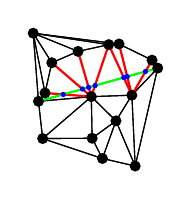 \begin{tikzpicture}
    \draw (0.307,0.778) -- (-0.783,0.915);
    \draw (-0.783,0.915) -- (0.307,0.778);
    \draw (-0.783,0.915) -- (-0.213,0.684);
    \draw (-0.663,-0.423) -- (-0.716,0.05);
    \draw (-0.633,0.156) -- (-0.783,0.915);
    \draw (-0.663,-0.423) -- (-0.035,-0.419);
    \draw (0.307,0.778) -- (0.176,0.77);
    \draw (0.512,-0.772) -- (0.096,-0.676);
    \draw (-0.633,0.156) -- (-0.547,0.54);
    \draw (-0.633,0.156) -- (-0.716,0.05);
    \draw (0.512,-0.772) -- (0.47,0.128);
    \draw (0.176,0.77) -- (0.307,0.778);
    \draw (0.176,0.77) -- (-0.213,0.684);
    \draw (0.096,-0.676) -- (0.512,-0.772);
    \draw (0.512,-0.772) -- (0.268,-0.198);
    \draw (0.096,-0.676) -- (-0.663,-0.423);
    \draw (-0.045,0.109) -- (-0.663,-0.423);
    \draw (-0.547,0.54) -- (-0.633,0.156);
    \draw (0.798,0.472) -- (0.512,-0.772);
    \draw (0.268,-0.198) -- (-0.045,0.109);
    \draw (0.726,0.573) -- (0.798,0.472);
    \draw (0.268,-0.198) -- (0.512,-0.772);
    \draw (-0.663,-0.423) -- (0.096,-0.676);
    \draw (-0.783,0.915) -- (-0.633,0.156);
    \draw (0.47,0.128) -- (0.268,-0.198);
    \draw (0.307,0.778) -- (0.726,0.573);
    \draw (0.512,-0.772) -- (0.798,0.472);
    \draw (-0.213,0.684) -- (-0.783,0.915);
    \draw (-0.213,0.684) -- (0.176,0.77);
    \draw (0.096,-0.676) -- (-0.035,-0.419);
    \draw (-0.045,0.109) -- (-0.716,0.05);
    \draw (-0.547,0.54) -- (-0.783,0.915);
    \draw (-0.213,0.684) -- (-0.547,0.54);
    \draw (-0.045,0.109) -- (-0.035,-0.419);
    \draw (-0.716,0.05) -- (0.798,0.472);
    \draw (-0.716,0.05) -- (-0.633,0.156);
    \draw (-0.716,0.05) -- (-0.045,0.109);
    \draw (0.798,0.472) -- (-0.716,0.05);
    \draw (-0.035,-0.419) -- (0.096,-0.676);
    \draw (-0.716,0.05) -- (-0.663,-0.423);
    \draw (0.268,-0.198) -- (-0.035,-0.419);
    \draw (0.726,0.573) -- (0.307,0.778);
    \draw (0.47,0.128) -- (0.798,0.472);
    \draw (-0.035,-0.419) -- (0.268,-0.198);
    \draw (0.47,0.128) -- (-0.045,0.109);
    \draw (-0.783,0.915) -- (-0.716,0.05);
    \draw (0.47,0.128) -- (0.512,-0.772);
    \draw (-0.663,-0.423) -- (-0.045,0.109);
    \draw (-0.783,0.915) -- (0.176,0.77);
    \draw (-0.783,0.915) -- (-0.547,0.54);
    \draw (0.176,0.77) -- (-0.783,0.915);
    \draw (-0.716,0.05) -- (-0.783,0.915);
    \draw (-0.035,-0.419) -- (-0.045,0.109);
    \draw (-0.045,0.109) -- (0.47,0.128);
    \draw (-0.547,0.54) -- (-0.213,0.684);
    \draw (0.268,-0.198) -- (0.096,-0.676);
    \draw (-0.045,0.109) -- (0.268,-0.198);
    \draw (0.798,0.472) -- (0.47,0.128);
    \draw (0.096,-0.676) -- (0.268,-0.198);
    \draw (0.798,0.472) -- (0.726,0.573);
    \draw (0.268,-0.198) -- (0.47,0.128);
    \draw (-0.035,-0.419) -- (-0.663,-0.423);
    \draw[red, thick] (0.726,0.573) -- (0.47,0.128);
    \draw[red, thick] (-0.213,0.684) -- (-0.045,0.109);
    \draw[red, thick] (0.176,0.77) -- (0.47,0.128);
    \draw[red, thick] (0.307,0.778) -- (0.47,0.128);
    \draw[red, thick] (0.176,0.77) -- (-0.045,0.109);
    \draw[red, thick] (-0.045,0.109) -- (-0.547,0.54);
    \draw[red, thick] (-0.633,0.156) -- (-0.045,0.109);
    \draw[green, thick] (-0.716,0.05) -- (0.798,0.472);
    \draw[blue,fill=blue] (0.643, 0.429) circle(0.75pt);
    \draw[blue,fill=blue] (-0.079, 0.227) circle(0.75pt);
    \draw[blue,fill=blue] (0.367, 0.352) circle(0.75pt);
    \draw[blue,fill=blue] (0.411, 0.364) circle(0.75pt);
    \draw[blue,fill=blue] (0.003, 0.25) circle(0.75pt);
    \draw[blue,fill=blue] (-0.157, 0.206) circle(0.75pt);
    \draw[blue,fill=blue] (-0.402, 0.137) circle(0.75pt);
    \fill (0.096, -0.676) circle(2pt);
    \fill (-0.716, 0.05) circle(2pt);
    \fill (0.798, 0.472) circle(2pt);
    \fill (0.307, 0.778) circle(2pt);
    \fill (-0.783, 0.915) circle(2pt);
    \fill (-0.633, 0.156) circle(2pt);
    \fill (0.726, 0.573) circle(2pt);
    \fill (-0.035, -0.419) circle(2pt);
    \fill (0.512, -0.772) circle(2pt);
    \fill (-0.213, 0.684) circle(2pt);
    \fill (0.176, 0.77) circle(2pt);
    \fill (-0.045, 0.109) circle(2pt);
    \fill (0.47, 0.128) circle(2pt);
    \fill (-0.547, 0.54) circle(2pt);
    \fill (-0.663, -0.423) circle(2pt);
    \fill (0.268, -0.198) circle(2pt);
\end{tikzpicture}
